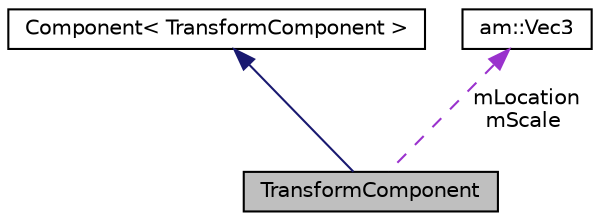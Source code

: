 digraph "TransformComponent"
{
  edge [fontname="Helvetica",fontsize="10",labelfontname="Helvetica",labelfontsize="10"];
  node [fontname="Helvetica",fontsize="10",shape=record];
  Node2 [label="TransformComponent",height=0.2,width=0.4,color="black", fillcolor="grey75", style="filled", fontcolor="black"];
  Node3 -> Node2 [dir="back",color="midnightblue",fontsize="10",style="solid",fontname="Helvetica"];
  Node3 [label="Component\< TransformComponent \>",height=0.2,width=0.4,color="black", fillcolor="white", style="filled",URL="$struct_component.html"];
  Node4 -> Node2 [dir="back",color="darkorchid3",fontsize="10",style="dashed",label=" mLocation\nmScale" ,fontname="Helvetica"];
  Node4 [label="am::Vec3",height=0.2,width=0.4,color="black", fillcolor="white", style="filled",URL="$structam_1_1_vec3.html"];
}
